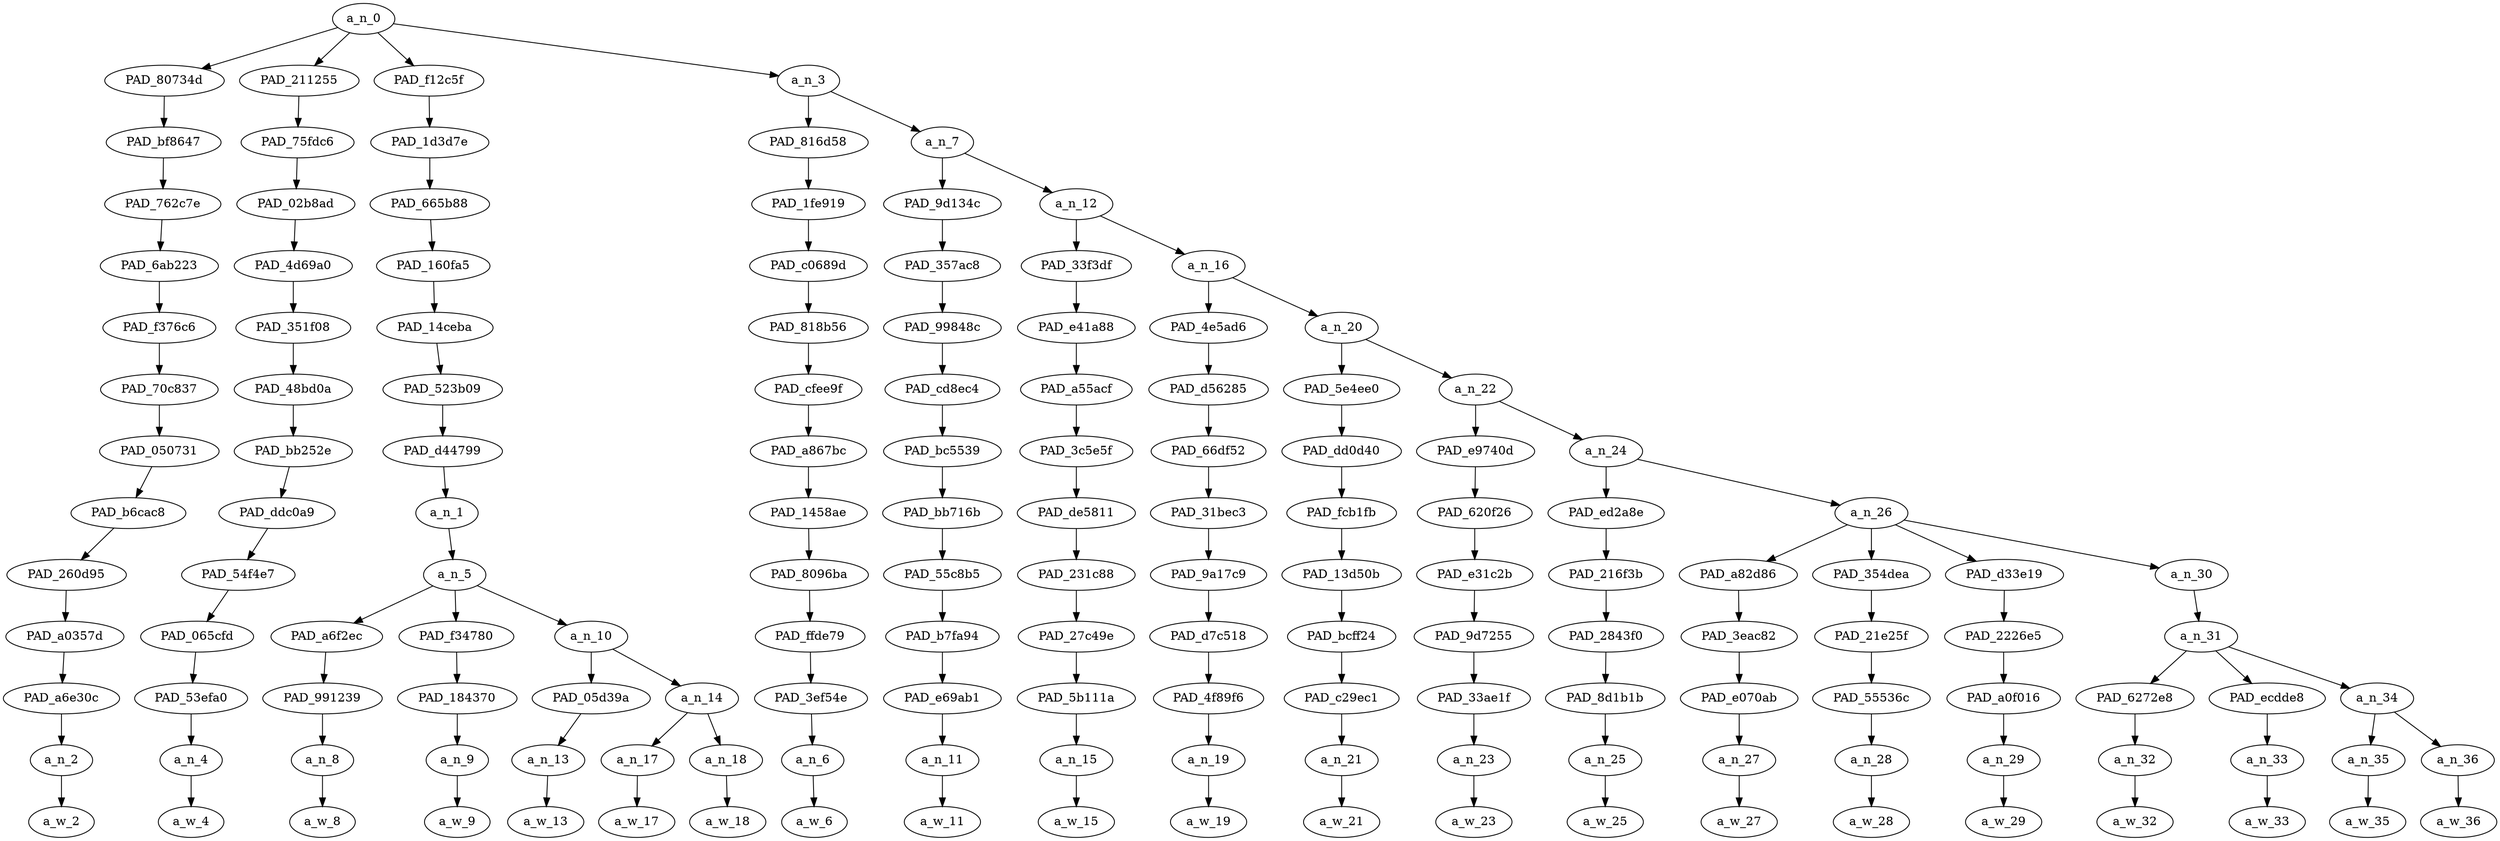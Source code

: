 strict digraph "" {
	a_n_0	[div_dir=1,
		index=0,
		level=13,
		pos="8.314046223958334,13!",
		text_span="[0, 1, 2, 3, 4, 5, 6, 7, 8, 9, 10, 11, 12, 13, 14, 15, 16, 17, 18, 19, 20]",
		value=1.00000001];
	PAD_80734d	[div_dir=1,
		index=1,
		level=12,
		pos="5.0,12!",
		text_span="[5]",
		value=0.03281035];
	a_n_0 -> PAD_80734d;
	PAD_211255	[div_dir=-1,
		index=3,
		level=12,
		pos="20.0,12!",
		text_span="[20]",
		value=0.04406808];
	a_n_0 -> PAD_211255;
	PAD_f12c5f	[div_dir=1,
		index=0,
		level=12,
		pos="1.25,12!",
		text_span="[0, 1, 2, 3, 4]",
		value=0.22924675];
	a_n_0 -> PAD_f12c5f;
	a_n_3	[div_dir=1,
		index=2,
		level=12,
		pos="7.006184895833334,12!",
		text_span="[6, 7, 8, 9, 10, 11, 12, 13, 14, 15, 16, 17, 18, 19]",
		value=0.69357579];
	a_n_0 -> a_n_3;
	PAD_bf8647	[div_dir=1,
		index=1,
		level=11,
		pos="5.0,11!",
		text_span="[5]",
		value=0.03281035];
	PAD_80734d -> PAD_bf8647;
	PAD_762c7e	[div_dir=1,
		index=1,
		level=10,
		pos="5.0,10!",
		text_span="[5]",
		value=0.03281035];
	PAD_bf8647 -> PAD_762c7e;
	PAD_6ab223	[div_dir=1,
		index=1,
		level=9,
		pos="5.0,9!",
		text_span="[5]",
		value=0.03281035];
	PAD_762c7e -> PAD_6ab223;
	PAD_f376c6	[div_dir=1,
		index=1,
		level=8,
		pos="5.0,8!",
		text_span="[5]",
		value=0.03281035];
	PAD_6ab223 -> PAD_f376c6;
	PAD_70c837	[div_dir=1,
		index=1,
		level=7,
		pos="5.0,7!",
		text_span="[5]",
		value=0.03281035];
	PAD_f376c6 -> PAD_70c837;
	PAD_050731	[div_dir=1,
		index=1,
		level=6,
		pos="5.0,6!",
		text_span="[5]",
		value=0.03281035];
	PAD_70c837 -> PAD_050731;
	PAD_b6cac8	[div_dir=1,
		index=1,
		level=5,
		pos="5.0,5!",
		text_span="[5]",
		value=0.03281035];
	PAD_050731 -> PAD_b6cac8;
	PAD_260d95	[div_dir=1,
		index=1,
		level=4,
		pos="5.0,4!",
		text_span="[5]",
		value=0.03281035];
	PAD_b6cac8 -> PAD_260d95;
	PAD_a0357d	[div_dir=1,
		index=3,
		level=3,
		pos="5.0,3!",
		text_span="[5]",
		value=0.03281035];
	PAD_260d95 -> PAD_a0357d;
	PAD_a6e30c	[div_dir=1,
		index=4,
		level=2,
		pos="5.0,2!",
		text_span="[5]",
		value=0.03281035];
	PAD_a0357d -> PAD_a6e30c;
	a_n_2	[div_dir=1,
		index=5,
		level=1,
		pos="5.0,1!",
		text_span="[5]",
		value=0.03281035];
	PAD_a6e30c -> a_n_2;
	a_w_2	[div_dir=0,
		index=5,
		level=0,
		pos="5,0!",
		text_span="[5]",
		value=or];
	a_n_2 -> a_w_2;
	PAD_75fdc6	[div_dir=-1,
		index=4,
		level=11,
		pos="20.0,11!",
		text_span="[20]",
		value=0.04406808];
	PAD_211255 -> PAD_75fdc6;
	PAD_02b8ad	[div_dir=-1,
		index=5,
		level=10,
		pos="20.0,10!",
		text_span="[20]",
		value=0.04406808];
	PAD_75fdc6 -> PAD_02b8ad;
	PAD_4d69a0	[div_dir=-1,
		index=6,
		level=9,
		pos="20.0,9!",
		text_span="[20]",
		value=0.04406808];
	PAD_02b8ad -> PAD_4d69a0;
	PAD_351f08	[div_dir=-1,
		index=7,
		level=8,
		pos="20.0,8!",
		text_span="[20]",
		value=0.04406808];
	PAD_4d69a0 -> PAD_351f08;
	PAD_48bd0a	[div_dir=-1,
		index=8,
		level=7,
		pos="20.0,7!",
		text_span="[20]",
		value=0.04406808];
	PAD_351f08 -> PAD_48bd0a;
	PAD_bb252e	[div_dir=-1,
		index=9,
		level=6,
		pos="20.0,6!",
		text_span="[20]",
		value=0.04406808];
	PAD_48bd0a -> PAD_bb252e;
	PAD_ddc0a9	[div_dir=-1,
		index=10,
		level=5,
		pos="20.0,5!",
		text_span="[20]",
		value=0.04406808];
	PAD_bb252e -> PAD_ddc0a9;
	PAD_54f4e7	[div_dir=-1,
		index=13,
		level=4,
		pos="20.0,4!",
		text_span="[20]",
		value=0.04406808];
	PAD_ddc0a9 -> PAD_54f4e7;
	PAD_065cfd	[div_dir=-1,
		index=15,
		level=3,
		pos="20.0,3!",
		text_span="[20]",
		value=0.04406808];
	PAD_54f4e7 -> PAD_065cfd;
	PAD_53efa0	[div_dir=-1,
		index=18,
		level=2,
		pos="20.0,2!",
		text_span="[20]",
		value=0.04406808];
	PAD_065cfd -> PAD_53efa0;
	a_n_4	[div_dir=-1,
		index=20,
		level=1,
		pos="20.0,1!",
		text_span="[20]",
		value=0.04406808];
	PAD_53efa0 -> a_n_4;
	a_w_4	[div_dir=0,
		index=20,
		level=0,
		pos="20,0!",
		text_span="[20]",
		value=💀];
	a_n_4 -> a_w_4;
	PAD_1d3d7e	[div_dir=1,
		index=0,
		level=11,
		pos="1.25,11!",
		text_span="[0, 1, 2, 3, 4]",
		value=0.22924675];
	PAD_f12c5f -> PAD_1d3d7e;
	PAD_665b88	[div_dir=1,
		index=0,
		level=10,
		pos="1.25,10!",
		text_span="[0, 1, 2, 3, 4]",
		value=0.22924675];
	PAD_1d3d7e -> PAD_665b88;
	PAD_160fa5	[div_dir=1,
		index=0,
		level=9,
		pos="1.25,9!",
		text_span="[0, 1, 2, 3, 4]",
		value=0.22924675];
	PAD_665b88 -> PAD_160fa5;
	PAD_14ceba	[div_dir=1,
		index=0,
		level=8,
		pos="1.25,8!",
		text_span="[0, 1, 2, 3, 4]",
		value=0.22924675];
	PAD_160fa5 -> PAD_14ceba;
	PAD_523b09	[div_dir=1,
		index=0,
		level=7,
		pos="1.25,7!",
		text_span="[0, 1, 2, 3, 4]",
		value=0.22924675];
	PAD_14ceba -> PAD_523b09;
	PAD_d44799	[div_dir=1,
		index=0,
		level=6,
		pos="1.25,6!",
		text_span="[0, 1, 2, 3, 4]",
		value=0.22924675];
	PAD_523b09 -> PAD_d44799;
	a_n_1	[div_dir=1,
		index=0,
		level=5,
		pos="1.25,5!",
		text_span="[0, 1, 2, 3, 4]",
		value=0.22924675];
	PAD_d44799 -> a_n_1;
	a_n_5	[div_dir=1,
		index=0,
		level=4,
		pos="1.25,4!",
		text_span="[0, 1, 2, 3, 4]",
		value=0.22886535];
	a_n_1 -> a_n_5;
	PAD_a6f2ec	[div_dir=1,
		index=0,
		level=3,
		pos="0.0,3!",
		text_span="[0]",
		value=0.05911732];
	a_n_5 -> PAD_a6f2ec;
	PAD_f34780	[div_dir=1,
		index=1,
		level=3,
		pos="1.0,3!",
		text_span="[1]",
		value=0.04872743];
	a_n_5 -> PAD_f34780;
	a_n_10	[div_dir=1,
		index=2,
		level=3,
		pos="2.75,3!",
		text_span="[2, 3, 4]",
		value=0.12063920];
	a_n_5 -> a_n_10;
	PAD_991239	[div_dir=1,
		index=0,
		level=2,
		pos="0.0,2!",
		text_span="[0]",
		value=0.05911732];
	PAD_a6f2ec -> PAD_991239;
	a_n_8	[div_dir=1,
		index=0,
		level=1,
		pos="0.0,1!",
		text_span="[0]",
		value=0.05911732];
	PAD_991239 -> a_n_8;
	a_w_8	[div_dir=0,
		index=0,
		level=0,
		pos="0,0!",
		text_span="[0]",
		value="<user>"];
	a_n_8 -> a_w_8;
	PAD_184370	[div_dir=1,
		index=1,
		level=2,
		pos="1.0,2!",
		text_span="[1]",
		value=0.04872743];
	PAD_f34780 -> PAD_184370;
	a_n_9	[div_dir=1,
		index=1,
		level=1,
		pos="1.0,1!",
		text_span="[1]",
		value=0.04872743];
	PAD_184370 -> a_n_9;
	a_w_9	[div_dir=0,
		index=1,
		level=0,
		pos="1,0!",
		text_span="[1]",
		value=me];
	a_n_9 -> a_w_9;
	PAD_05d39a	[div_dir=1,
		index=2,
		level=2,
		pos="2.0,2!",
		text_span="[2]",
		value=0.04267279];
	a_n_10 -> PAD_05d39a;
	a_n_14	[div_dir=1,
		index=3,
		level=2,
		pos="3.5,2!",
		text_span="[3, 4]",
		value=0.07771970];
	a_n_10 -> a_n_14;
	a_n_13	[div_dir=1,
		index=2,
		level=1,
		pos="2.0,1!",
		text_span="[2]",
		value=0.04267279];
	PAD_05d39a -> a_n_13;
	a_w_13	[div_dir=0,
		index=2,
		level=0,
		pos="2,0!",
		text_span="[2]",
		value=to];
	a_n_13 -> a_w_13;
	a_n_17	[div_dir=1,
		index=3,
		level=1,
		pos="3.0,1!",
		text_span="[3]",
		value=0.04021268];
	a_n_14 -> a_n_17;
	a_n_18	[div_dir=1,
		index=4,
		level=1,
		pos="4.0,1!",
		text_span="[4]",
		value=0.03730328];
	a_n_14 -> a_n_18;
	a_w_17	[div_dir=0,
		index=3,
		level=0,
		pos="3,0!",
		text_span="[3]",
		value=you];
	a_n_17 -> a_w_17;
	a_w_18	[div_dir=0,
		index=4,
		level=0,
		pos="4,0!",
		text_span="[4]",
		value=😂];
	a_n_18 -> a_w_18;
	PAD_816d58	[div_dir=1,
		index=2,
		level=11,
		pos="6.0,11!",
		text_span="[6]",
		value=0.02508604];
	a_n_3 -> PAD_816d58;
	a_n_7	[div_dir=1,
		index=3,
		level=11,
		pos="8.012369791666668,11!",
		text_span="[7, 8, 9, 10, 11, 12, 13, 14, 15, 16, 17, 18, 19]",
		value=0.66831051];
	a_n_3 -> a_n_7;
	PAD_1fe919	[div_dir=1,
		index=2,
		level=10,
		pos="6.0,10!",
		text_span="[6]",
		value=0.02508604];
	PAD_816d58 -> PAD_1fe919;
	PAD_c0689d	[div_dir=1,
		index=2,
		level=9,
		pos="6.0,9!",
		text_span="[6]",
		value=0.02508604];
	PAD_1fe919 -> PAD_c0689d;
	PAD_818b56	[div_dir=1,
		index=2,
		level=8,
		pos="6.0,8!",
		text_span="[6]",
		value=0.02508604];
	PAD_c0689d -> PAD_818b56;
	PAD_cfee9f	[div_dir=1,
		index=2,
		level=7,
		pos="6.0,7!",
		text_span="[6]",
		value=0.02508604];
	PAD_818b56 -> PAD_cfee9f;
	PAD_a867bc	[div_dir=1,
		index=2,
		level=6,
		pos="6.0,6!",
		text_span="[6]",
		value=0.02508604];
	PAD_cfee9f -> PAD_a867bc;
	PAD_1458ae	[div_dir=1,
		index=2,
		level=5,
		pos="6.0,5!",
		text_span="[6]",
		value=0.02508604];
	PAD_a867bc -> PAD_1458ae;
	PAD_8096ba	[div_dir=1,
		index=2,
		level=4,
		pos="6.0,4!",
		text_span="[6]",
		value=0.02508604];
	PAD_1458ae -> PAD_8096ba;
	PAD_ffde79	[div_dir=1,
		index=4,
		level=3,
		pos="6.0,3!",
		text_span="[6]",
		value=0.02508604];
	PAD_8096ba -> PAD_ffde79;
	PAD_3ef54e	[div_dir=1,
		index=5,
		level=2,
		pos="6.0,2!",
		text_span="[6]",
		value=0.02508604];
	PAD_ffde79 -> PAD_3ef54e;
	a_n_6	[div_dir=1,
		index=6,
		level=1,
		pos="6.0,1!",
		text_span="[6]",
		value=0.02508604];
	PAD_3ef54e -> a_n_6;
	a_w_6	[div_dir=0,
		index=6,
		level=0,
		pos="6,0!",
		text_span="[6]",
		value=i];
	a_n_6 -> a_w_6;
	PAD_9d134c	[div_dir=1,
		index=3,
		level=10,
		pos="7.0,10!",
		text_span="[7]",
		value=0.02946586];
	a_n_7 -> PAD_9d134c;
	a_n_12	[div_dir=1,
		index=4,
		level=10,
		pos="9.024739583333334,10!",
		text_span="[8, 9, 10, 11, 12, 13, 14, 15, 16, 17, 18, 19]",
		value=0.63866731];
	a_n_7 -> a_n_12;
	PAD_357ac8	[div_dir=1,
		index=3,
		level=9,
		pos="7.0,9!",
		text_span="[7]",
		value=0.02946586];
	PAD_9d134c -> PAD_357ac8;
	PAD_99848c	[div_dir=1,
		index=3,
		level=8,
		pos="7.0,8!",
		text_span="[7]",
		value=0.02946586];
	PAD_357ac8 -> PAD_99848c;
	PAD_cd8ec4	[div_dir=1,
		index=3,
		level=7,
		pos="7.0,7!",
		text_span="[7]",
		value=0.02946586];
	PAD_99848c -> PAD_cd8ec4;
	PAD_bc5539	[div_dir=1,
		index=3,
		level=6,
		pos="7.0,6!",
		text_span="[7]",
		value=0.02946586];
	PAD_cd8ec4 -> PAD_bc5539;
	PAD_bb716b	[div_dir=1,
		index=3,
		level=5,
		pos="7.0,5!",
		text_span="[7]",
		value=0.02946586];
	PAD_bc5539 -> PAD_bb716b;
	PAD_55c8b5	[div_dir=1,
		index=3,
		level=4,
		pos="7.0,4!",
		text_span="[7]",
		value=0.02946586];
	PAD_bb716b -> PAD_55c8b5;
	PAD_b7fa94	[div_dir=1,
		index=5,
		level=3,
		pos="7.0,3!",
		text_span="[7]",
		value=0.02946586];
	PAD_55c8b5 -> PAD_b7fa94;
	PAD_e69ab1	[div_dir=1,
		index=6,
		level=2,
		pos="7.0,2!",
		text_span="[7]",
		value=0.02946586];
	PAD_b7fa94 -> PAD_e69ab1;
	a_n_11	[div_dir=1,
		index=7,
		level=1,
		pos="7.0,1!",
		text_span="[7]",
		value=0.02946586];
	PAD_e69ab1 -> a_n_11;
	a_w_11	[div_dir=0,
		index=7,
		level=0,
		pos="7,0!",
		text_span="[7]",
		value=am];
	a_n_11 -> a_w_11;
	PAD_33f3df	[div_dir=-1,
		index=4,
		level=9,
		pos="8.0,9!",
		text_span="[8]",
		value=0.03106815];
	a_n_12 -> PAD_33f3df;
	a_n_16	[div_dir=1,
		index=5,
		level=9,
		pos="10.049479166666668,9!",
		text_span="[9, 10, 11, 12, 13, 14, 15, 16, 17, 18, 19]",
		value=0.60742920];
	a_n_12 -> a_n_16;
	PAD_e41a88	[div_dir=-1,
		index=4,
		level=8,
		pos="8.0,8!",
		text_span="[8]",
		value=0.03106815];
	PAD_33f3df -> PAD_e41a88;
	PAD_a55acf	[div_dir=-1,
		index=4,
		level=7,
		pos="8.0,7!",
		text_span="[8]",
		value=0.03106815];
	PAD_e41a88 -> PAD_a55acf;
	PAD_3c5e5f	[div_dir=-1,
		index=4,
		level=6,
		pos="8.0,6!",
		text_span="[8]",
		value=0.03106815];
	PAD_a55acf -> PAD_3c5e5f;
	PAD_de5811	[div_dir=-1,
		index=4,
		level=5,
		pos="8.0,5!",
		text_span="[8]",
		value=0.03106815];
	PAD_3c5e5f -> PAD_de5811;
	PAD_231c88	[div_dir=-1,
		index=4,
		level=4,
		pos="8.0,4!",
		text_span="[8]",
		value=0.03106815];
	PAD_de5811 -> PAD_231c88;
	PAD_27c49e	[div_dir=-1,
		index=6,
		level=3,
		pos="8.0,3!",
		text_span="[8]",
		value=0.03106815];
	PAD_231c88 -> PAD_27c49e;
	PAD_5b111a	[div_dir=-1,
		index=7,
		level=2,
		pos="8.0,2!",
		text_span="[8]",
		value=0.03106815];
	PAD_27c49e -> PAD_5b111a;
	a_n_15	[div_dir=-1,
		index=8,
		level=1,
		pos="8.0,1!",
		text_span="[8]",
		value=0.03106815];
	PAD_5b111a -> a_n_15;
	a_w_15	[div_dir=0,
		index=8,
		level=0,
		pos="8,0!",
		text_span="[8]",
		value=like];
	a_n_15 -> a_w_15;
	PAD_4e5ad6	[div_dir=1,
		index=5,
		level=8,
		pos="9.0,8!",
		text_span="[9]",
		value=0.03000377];
	a_n_16 -> PAD_4e5ad6;
	a_n_20	[div_dir=1,
		index=6,
		level=8,
		pos="11.098958333333334,8!",
		text_span="[10, 11, 12, 13, 14, 15, 16, 17, 18, 19]",
		value=0.57723906];
	a_n_16 -> a_n_20;
	PAD_d56285	[div_dir=1,
		index=5,
		level=7,
		pos="9.0,7!",
		text_span="[9]",
		value=0.03000377];
	PAD_4e5ad6 -> PAD_d56285;
	PAD_66df52	[div_dir=1,
		index=5,
		level=6,
		pos="9.0,6!",
		text_span="[9]",
		value=0.03000377];
	PAD_d56285 -> PAD_66df52;
	PAD_31bec3	[div_dir=1,
		index=5,
		level=5,
		pos="9.0,5!",
		text_span="[9]",
		value=0.03000377];
	PAD_66df52 -> PAD_31bec3;
	PAD_9a17c9	[div_dir=1,
		index=5,
		level=4,
		pos="9.0,4!",
		text_span="[9]",
		value=0.03000377];
	PAD_31bec3 -> PAD_9a17c9;
	PAD_d7c518	[div_dir=1,
		index=7,
		level=3,
		pos="9.0,3!",
		text_span="[9]",
		value=0.03000377];
	PAD_9a17c9 -> PAD_d7c518;
	PAD_4f89f6	[div_dir=1,
		index=8,
		level=2,
		pos="9.0,2!",
		text_span="[9]",
		value=0.03000377];
	PAD_d7c518 -> PAD_4f89f6;
	a_n_19	[div_dir=1,
		index=9,
		level=1,
		pos="9.0,1!",
		text_span="[9]",
		value=0.03000377];
	PAD_4f89f6 -> a_n_19;
	a_w_19	[div_dir=0,
		index=9,
		level=0,
		pos="9,0!",
		text_span="[9]",
		value=you1];
	a_n_19 -> a_w_19;
	PAD_5e4ee0	[div_dir=1,
		index=6,
		level=7,
		pos="10.0,7!",
		text_span="[10]",
		value=0.02864912];
	a_n_20 -> PAD_5e4ee0;
	a_n_22	[div_dir=1,
		index=7,
		level=7,
		pos="12.197916666666668,7!",
		text_span="[11, 12, 13, 14, 15, 16, 17, 18, 19]",
		value=0.54840194];
	a_n_20 -> a_n_22;
	PAD_dd0d40	[div_dir=1,
		index=6,
		level=6,
		pos="10.0,6!",
		text_span="[10]",
		value=0.02864912];
	PAD_5e4ee0 -> PAD_dd0d40;
	PAD_fcb1fb	[div_dir=1,
		index=6,
		level=5,
		pos="10.0,5!",
		text_span="[10]",
		value=0.02864912];
	PAD_dd0d40 -> PAD_fcb1fb;
	PAD_13d50b	[div_dir=1,
		index=6,
		level=4,
		pos="10.0,4!",
		text_span="[10]",
		value=0.02864912];
	PAD_fcb1fb -> PAD_13d50b;
	PAD_bcff24	[div_dir=1,
		index=8,
		level=3,
		pos="10.0,3!",
		text_span="[10]",
		value=0.02864912];
	PAD_13d50b -> PAD_bcff24;
	PAD_c29ec1	[div_dir=1,
		index=9,
		level=2,
		pos="10.0,2!",
		text_span="[10]",
		value=0.02864912];
	PAD_bcff24 -> PAD_c29ec1;
	a_n_21	[div_dir=1,
		index=10,
		level=1,
		pos="10.0,1!",
		text_span="[10]",
		value=0.02864912];
	PAD_c29ec1 -> a_n_21;
	a_w_21	[div_dir=0,
		index=10,
		level=0,
		pos="10,0!",
		text_span="[10]",
		value=know];
	a_n_21 -> a_w_21;
	PAD_e9740d	[div_dir=1,
		index=7,
		level=6,
		pos="11.0,6!",
		text_span="[11]",
		value=0.03099330];
	a_n_22 -> PAD_e9740d;
	a_n_24	[div_dir=1,
		index=8,
		level=6,
		pos="13.395833333333334,6!",
		text_span="[12, 13, 14, 15, 16, 17, 18, 19]",
		value=0.51722200];
	a_n_22 -> a_n_24;
	PAD_620f26	[div_dir=1,
		index=7,
		level=5,
		pos="11.0,5!",
		text_span="[11]",
		value=0.03099330];
	PAD_e9740d -> PAD_620f26;
	PAD_e31c2b	[div_dir=1,
		index=7,
		level=4,
		pos="11.0,4!",
		text_span="[11]",
		value=0.03099330];
	PAD_620f26 -> PAD_e31c2b;
	PAD_9d7255	[div_dir=1,
		index=9,
		level=3,
		pos="11.0,3!",
		text_span="[11]",
		value=0.03099330];
	PAD_e31c2b -> PAD_9d7255;
	PAD_33ae1f	[div_dir=1,
		index=10,
		level=2,
		pos="11.0,2!",
		text_span="[11]",
		value=0.03099330];
	PAD_9d7255 -> PAD_33ae1f;
	a_n_23	[div_dir=1,
		index=11,
		level=1,
		pos="11.0,1!",
		text_span="[11]",
		value=0.03099330];
	PAD_33ae1f -> a_n_23;
	a_w_23	[div_dir=0,
		index=11,
		level=0,
		pos="11,0!",
		text_span="[11]",
		value=what];
	a_n_23 -> a_w_23;
	PAD_ed2a8e	[div_dir=1,
		index=8,
		level=5,
		pos="12.0,5!",
		text_span="[12]",
		value=0.02810390];
	a_n_24 -> PAD_ed2a8e;
	a_n_26	[div_dir=1,
		index=9,
		level=5,
		pos="14.791666666666668,5!",
		text_span="[13, 14, 15, 16, 17, 18, 19]",
		value=0.48896815];
	a_n_24 -> a_n_26;
	PAD_216f3b	[div_dir=1,
		index=8,
		level=4,
		pos="12.0,4!",
		text_span="[12]",
		value=0.02810390];
	PAD_ed2a8e -> PAD_216f3b;
	PAD_2843f0	[div_dir=1,
		index=10,
		level=3,
		pos="12.0,3!",
		text_span="[12]",
		value=0.02810390];
	PAD_216f3b -> PAD_2843f0;
	PAD_8d1b1b	[div_dir=1,
		index=11,
		level=2,
		pos="12.0,2!",
		text_span="[12]",
		value=0.02810390];
	PAD_2843f0 -> PAD_8d1b1b;
	a_n_25	[div_dir=1,
		index=12,
		level=1,
		pos="12.0,1!",
		text_span="[12]",
		value=0.02810390];
	PAD_8d1b1b -> a_n_25;
	a_w_25	[div_dir=0,
		index=12,
		level=0,
		pos="12,0!",
		text_span="[12]",
		value=i1];
	a_n_25 -> a_w_25;
	PAD_a82d86	[div_dir=1,
		index=9,
		level=4,
		pos="13.0,4!",
		text_span="[13]",
		value=0.03270051];
	a_n_26 -> PAD_a82d86;
	PAD_354dea	[div_dir=1,
		index=10,
		level=4,
		pos="14.0,4!",
		text_span="[14]",
		value=0.03453790];
	a_n_26 -> PAD_354dea;
	PAD_d33e19	[div_dir=1,
		index=11,
		level=4,
		pos="15.0,4!",
		text_span="[15]",
		value=0.04269568];
	a_n_26 -> PAD_d33e19;
	a_n_30	[div_dir=1,
		index=12,
		level=4,
		pos="17.166666666666668,4!",
		text_span="[16, 17, 18, 19]",
		value=0.37893783];
	a_n_26 -> a_n_30;
	PAD_3eac82	[div_dir=1,
		index=11,
		level=3,
		pos="13.0,3!",
		text_span="[13]",
		value=0.03270051];
	PAD_a82d86 -> PAD_3eac82;
	PAD_e070ab	[div_dir=1,
		index=12,
		level=2,
		pos="13.0,2!",
		text_span="[13]",
		value=0.03270051];
	PAD_3eac82 -> PAD_e070ab;
	a_n_27	[div_dir=1,
		index=13,
		level=1,
		pos="13.0,1!",
		text_span="[13]",
		value=0.03270051];
	PAD_e070ab -> a_n_27;
	a_w_27	[div_dir=0,
		index=13,
		level=0,
		pos="13,0!",
		text_span="[13]",
		value=take];
	a_n_27 -> a_w_27;
	PAD_21e25f	[div_dir=1,
		index=12,
		level=3,
		pos="14.0,3!",
		text_span="[14]",
		value=0.03453790];
	PAD_354dea -> PAD_21e25f;
	PAD_55536c	[div_dir=1,
		index=13,
		level=2,
		pos="14.0,2!",
		text_span="[14]",
		value=0.03453790];
	PAD_21e25f -> PAD_55536c;
	a_n_28	[div_dir=1,
		index=14,
		level=1,
		pos="14.0,1!",
		text_span="[14]",
		value=0.03453790];
	PAD_55536c -> a_n_28;
	a_w_28	[div_dir=0,
		index=14,
		level=0,
		pos="14,0!",
		text_span="[14]",
		value=it];
	a_n_28 -> a_w_28;
	PAD_2226e5	[div_dir=1,
		index=13,
		level=3,
		pos="15.0,3!",
		text_span="[15]",
		value=0.04269568];
	PAD_d33e19 -> PAD_2226e5;
	PAD_a0f016	[div_dir=1,
		index=14,
		level=2,
		pos="15.0,2!",
		text_span="[15]",
		value=0.04269568];
	PAD_2226e5 -> PAD_a0f016;
	a_n_29	[div_dir=1,
		index=15,
		level=1,
		pos="15.0,1!",
		text_span="[15]",
		value=0.04269568];
	PAD_a0f016 -> a_n_29;
	a_w_29	[div_dir=0,
		index=15,
		level=0,
		pos="15,0!",
		text_span="[15]",
		value=back];
	a_n_29 -> a_w_29;
	a_n_31	[div_dir=1,
		index=14,
		level=3,
		pos="17.166666666666668,3!",
		text_span="[16, 17, 18, 19]",
		value=0.37886201];
	a_n_30 -> a_n_31;
	PAD_6272e8	[div_dir=1,
		index=15,
		level=2,
		pos="16.0,2!",
		text_span="[16]",
		value=0.09138463];
	a_n_31 -> PAD_6272e8;
	PAD_ecdde8	[div_dir=-1,
		index=16,
		level=2,
		pos="17.0,2!",
		text_span="[17]",
		value=0.04224240];
	a_n_31 -> PAD_ecdde8;
	a_n_34	[div_dir=1,
		index=17,
		level=2,
		pos="18.5,2!",
		text_span="[18, 19]",
		value=0.24515918];
	a_n_31 -> a_n_34;
	a_n_32	[div_dir=1,
		index=16,
		level=1,
		pos="16.0,1!",
		text_span="[16]",
		value=0.09138463];
	PAD_6272e8 -> a_n_32;
	a_w_32	[div_dir=0,
		index=16,
		level=0,
		pos="16,0!",
		text_span="[16]",
		value=fuck];
	a_n_32 -> a_w_32;
	a_n_33	[div_dir=-1,
		index=17,
		level=1,
		pos="17.0,1!",
		text_span="[17]",
		value=0.04224240];
	PAD_ecdde8 -> a_n_33;
	a_w_33	[div_dir=0,
		index=17,
		level=0,
		pos="17,0!",
		text_span="[17]",
		value=you2];
	a_n_33 -> a_w_33;
	a_n_35	[div_dir=1,
		index=18,
		level=1,
		pos="18.0,1!",
		text_span="[18]",
		value=0.05842883];
	a_n_34 -> a_n_35;
	a_n_36	[div_dir=-1,
		index=19,
		level=1,
		pos="19.0,1!",
		text_span="[19]",
		value=0.18671213];
	a_n_34 -> a_n_36;
	a_w_35	[div_dir=0,
		index=18,
		level=0,
		pos="18,0!",
		text_span="[18]",
		value=too];
	a_n_35 -> a_w_35;
	a_w_36	[div_dir=0,
		index=19,
		level=0,
		pos="19,0!",
		text_span="[19]",
		value=hoe];
	a_n_36 -> a_w_36;
}
